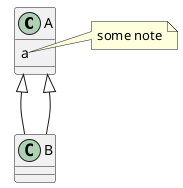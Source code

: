 {
  "sha1": "eifb8d4jrdawpiq77iqloz6pw49ay0l",
  "insertion": {
    "when": "2024-06-01T09:03:04.502Z",
    "url": "https://github.com/plantuml/plantuml/issues/866",
    "user": "plantuml@gmail.com"
  }
}
@startuml

'skinparam groupInheritance 2

class A {
    a
}

note right of A::a
  some note
end note


class B extends A {
}


class B extends A {
}

@enduml

